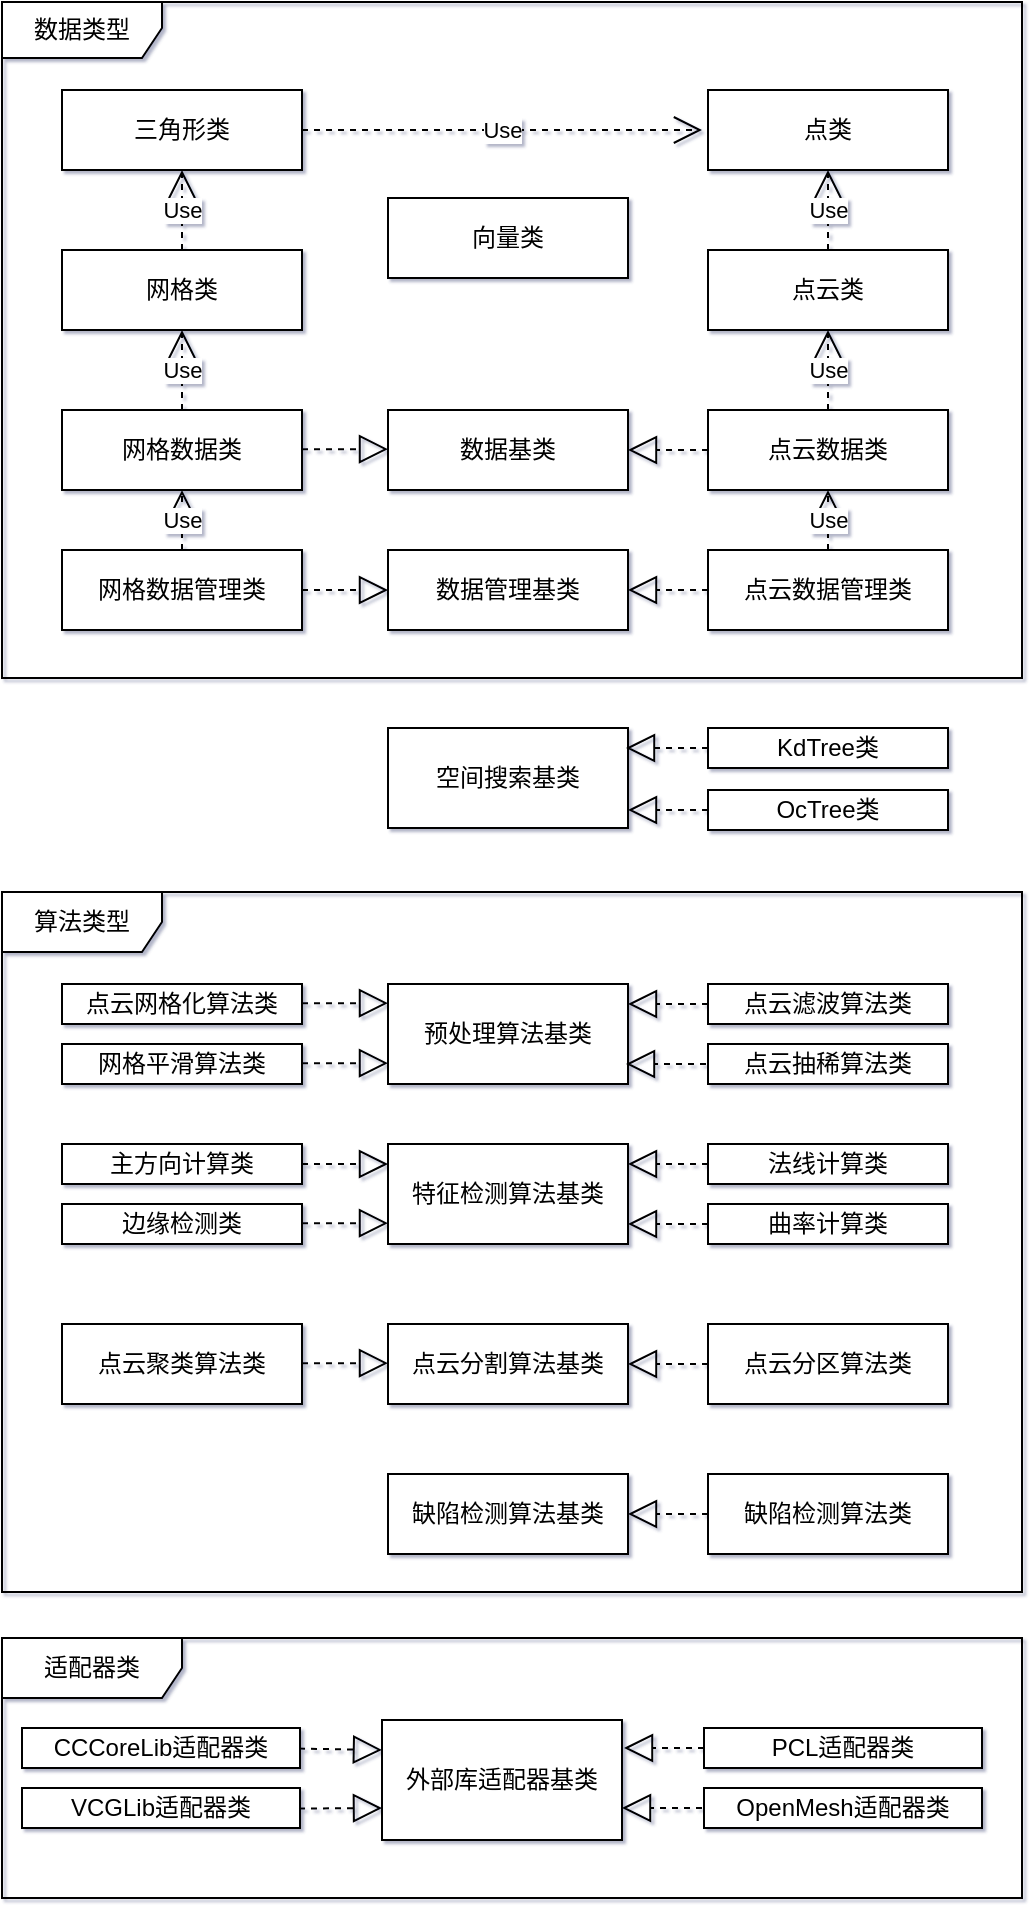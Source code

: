 <mxfile version="26.0.7">
  <diagram name="第 1 页" id="uARH736vWw_qrWtCbUs6">
    <mxGraphModel dx="880" dy="443" grid="1" gridSize="10" guides="1" tooltips="1" connect="1" arrows="1" fold="1" page="1" pageScale="1" pageWidth="1654" pageHeight="2336" math="0" shadow="1">
      <root>
        <mxCell id="0" />
        <mxCell id="1" parent="0" />
        <mxCell id="TkaoiMYruR-OZeZLr6xF-1" value="点类" style="rounded=0;whiteSpace=wrap;html=1;" parent="1" vertex="1">
          <mxGeometry x="523" y="86" width="120" height="40" as="geometry" />
        </mxCell>
        <mxCell id="TkaoiMYruR-OZeZLr6xF-2" value="点云类" style="rounded=0;whiteSpace=wrap;html=1;" parent="1" vertex="1">
          <mxGeometry x="523" y="166" width="120" height="40" as="geometry" />
        </mxCell>
        <mxCell id="TkaoiMYruR-OZeZLr6xF-3" value="点云数据管理类" style="rounded=0;whiteSpace=wrap;html=1;" parent="1" vertex="1">
          <mxGeometry x="523" y="316" width="120" height="40" as="geometry" />
        </mxCell>
        <mxCell id="TkaoiMYruR-OZeZLr6xF-5" value="网格类" style="rounded=0;whiteSpace=wrap;html=1;" parent="1" vertex="1">
          <mxGeometry x="200" y="166" width="120" height="40" as="geometry" />
        </mxCell>
        <mxCell id="TkaoiMYruR-OZeZLr6xF-4" value="三角形类" style="rounded=0;whiteSpace=wrap;html=1;" parent="1" vertex="1">
          <mxGeometry x="200" y="86" width="120" height="40" as="geometry" />
        </mxCell>
        <mxCell id="TkaoiMYruR-OZeZLr6xF-6" value="网格数据管理类" style="rounded=0;whiteSpace=wrap;html=1;" parent="1" vertex="1">
          <mxGeometry x="200" y="316" width="120" height="40" as="geometry" />
        </mxCell>
        <mxCell id="TkaoiMYruR-OZeZLr6xF-7" value="数据管理基类" style="rounded=0;whiteSpace=wrap;html=1;" parent="1" vertex="1">
          <mxGeometry x="363" y="316" width="120" height="40" as="geometry" />
        </mxCell>
        <mxCell id="TkaoiMYruR-OZeZLr6xF-8" value="KdTree类" style="rounded=0;whiteSpace=wrap;html=1;" parent="1" vertex="1">
          <mxGeometry x="523" y="405" width="120" height="20" as="geometry" />
        </mxCell>
        <mxCell id="TkaoiMYruR-OZeZLr6xF-9" value="OcTree类" style="rounded=0;whiteSpace=wrap;html=1;" parent="1" vertex="1">
          <mxGeometry x="523" y="436" width="120" height="20" as="geometry" />
        </mxCell>
        <mxCell id="TkaoiMYruR-OZeZLr6xF-10" value="空间搜索基类" style="rounded=0;whiteSpace=wrap;html=1;" parent="1" vertex="1">
          <mxGeometry x="363" y="405" width="120" height="50" as="geometry" />
        </mxCell>
        <mxCell id="TkaoiMYruR-OZeZLr6xF-11" value="点云数据类" style="rounded=0;whiteSpace=wrap;html=1;" parent="1" vertex="1">
          <mxGeometry x="523" y="246" width="120" height="40" as="geometry" />
        </mxCell>
        <mxCell id="TkaoiMYruR-OZeZLr6xF-12" value="网格数据类" style="rounded=0;whiteSpace=wrap;html=1;" parent="1" vertex="1">
          <mxGeometry x="200" y="246" width="120" height="40" as="geometry" />
        </mxCell>
        <mxCell id="TkaoiMYruR-OZeZLr6xF-13" value="数据基类" style="rounded=0;whiteSpace=wrap;html=1;" parent="1" vertex="1">
          <mxGeometry x="363" y="246" width="120" height="40" as="geometry" />
        </mxCell>
        <mxCell id="TkaoiMYruR-OZeZLr6xF-16" value="预处理算法基类" style="rounded=0;whiteSpace=wrap;html=1;" parent="1" vertex="1">
          <mxGeometry x="363" y="533" width="120" height="50" as="geometry" />
        </mxCell>
        <mxCell id="TkaoiMYruR-OZeZLr6xF-17" value="点云滤波算法类" style="rounded=0;whiteSpace=wrap;html=1;" parent="1" vertex="1">
          <mxGeometry x="523" y="533" width="120" height="20" as="geometry" />
        </mxCell>
        <mxCell id="TkaoiMYruR-OZeZLr6xF-18" value="点云抽稀算法类" style="rounded=0;whiteSpace=wrap;html=1;" parent="1" vertex="1">
          <mxGeometry x="523" y="563" width="120" height="20" as="geometry" />
        </mxCell>
        <mxCell id="TkaoiMYruR-OZeZLr6xF-19" value="点云网格化算法类" style="rounded=0;whiteSpace=wrap;html=1;" parent="1" vertex="1">
          <mxGeometry x="200" y="533" width="120" height="20" as="geometry" />
        </mxCell>
        <mxCell id="TkaoiMYruR-OZeZLr6xF-20" value="网格平滑算法类" style="rounded=0;whiteSpace=wrap;html=1;" parent="1" vertex="1">
          <mxGeometry x="200" y="563" width="120" height="20" as="geometry" />
        </mxCell>
        <mxCell id="TkaoiMYruR-OZeZLr6xF-21" value="特征检测算法基类" style="rounded=0;whiteSpace=wrap;html=1;" parent="1" vertex="1">
          <mxGeometry x="363" y="613" width="120" height="50" as="geometry" />
        </mxCell>
        <mxCell id="TkaoiMYruR-OZeZLr6xF-27" value="向量类" style="rounded=0;whiteSpace=wrap;html=1;" parent="1" vertex="1">
          <mxGeometry x="363" y="140" width="120" height="40" as="geometry" />
        </mxCell>
        <mxCell id="TkaoiMYruR-OZeZLr6xF-28" value="法线计算类" style="rounded=0;whiteSpace=wrap;html=1;" parent="1" vertex="1">
          <mxGeometry x="523" y="613" width="120" height="20" as="geometry" />
        </mxCell>
        <mxCell id="TkaoiMYruR-OZeZLr6xF-29" value="曲率计算类" style="rounded=0;whiteSpace=wrap;html=1;" parent="1" vertex="1">
          <mxGeometry x="523" y="643" width="120" height="20" as="geometry" />
        </mxCell>
        <mxCell id="TkaoiMYruR-OZeZLr6xF-30" value="边缘检测类" style="rounded=0;whiteSpace=wrap;html=1;" parent="1" vertex="1">
          <mxGeometry x="200" y="643" width="120" height="20" as="geometry" />
        </mxCell>
        <mxCell id="TkaoiMYruR-OZeZLr6xF-31" value="主方向计算类" style="rounded=0;whiteSpace=wrap;html=1;" parent="1" vertex="1">
          <mxGeometry x="200" y="613" width="120" height="20" as="geometry" />
        </mxCell>
        <mxCell id="TkaoiMYruR-OZeZLr6xF-32" value="点云分割算法基类" style="rounded=0;whiteSpace=wrap;html=1;" parent="1" vertex="1">
          <mxGeometry x="363" y="703" width="120" height="40" as="geometry" />
        </mxCell>
        <mxCell id="TkaoiMYruR-OZeZLr6xF-33" value="点云分区算法类" style="rounded=0;whiteSpace=wrap;html=1;" parent="1" vertex="1">
          <mxGeometry x="523" y="703" width="120" height="40" as="geometry" />
        </mxCell>
        <mxCell id="TkaoiMYruR-OZeZLr6xF-34" value="点云聚类算法类" style="rounded=0;whiteSpace=wrap;html=1;" parent="1" vertex="1">
          <mxGeometry x="200" y="703" width="120" height="40" as="geometry" />
        </mxCell>
        <mxCell id="TkaoiMYruR-OZeZLr6xF-35" value="缺陷检测算法基类" style="rounded=0;whiteSpace=wrap;html=1;" parent="1" vertex="1">
          <mxGeometry x="363" y="778" width="120" height="40" as="geometry" />
        </mxCell>
        <mxCell id="TkaoiMYruR-OZeZLr6xF-36" value="缺陷检测算法类" style="rounded=0;whiteSpace=wrap;html=1;" parent="1" vertex="1">
          <mxGeometry x="523" y="778" width="120" height="40" as="geometry" />
        </mxCell>
        <mxCell id="TkaoiMYruR-OZeZLr6xF-39" value="Use" style="endArrow=open;endSize=12;dashed=1;html=1;rounded=0;entryX=0.5;entryY=1;entryDx=0;entryDy=0;exitX=0.5;exitY=0;exitDx=0;exitDy=0;" parent="1" source="TkaoiMYruR-OZeZLr6xF-2" target="TkaoiMYruR-OZeZLr6xF-1" edge="1">
          <mxGeometry width="160" relative="1" as="geometry">
            <mxPoint x="633" y="206" as="sourcePoint" />
            <mxPoint x="793" y="206" as="targetPoint" />
          </mxGeometry>
        </mxCell>
        <mxCell id="TkaoiMYruR-OZeZLr6xF-40" value="Use" style="endArrow=open;endSize=12;dashed=1;html=1;rounded=0;entryX=0.5;entryY=1;entryDx=0;entryDy=0;exitX=0.5;exitY=0;exitDx=0;exitDy=0;" parent="1" source="TkaoiMYruR-OZeZLr6xF-5" target="TkaoiMYruR-OZeZLr6xF-4" edge="1">
          <mxGeometry width="160" relative="1" as="geometry">
            <mxPoint x="110" y="176" as="sourcePoint" />
            <mxPoint x="110" y="136" as="targetPoint" />
          </mxGeometry>
        </mxCell>
        <mxCell id="TkaoiMYruR-OZeZLr6xF-42" value="Use" style="endArrow=open;endSize=12;dashed=1;html=1;rounded=0;" parent="1" edge="1">
          <mxGeometry width="160" relative="1" as="geometry">
            <mxPoint x="320" y="106" as="sourcePoint" />
            <mxPoint x="520" y="106" as="targetPoint" />
          </mxGeometry>
        </mxCell>
        <mxCell id="TkaoiMYruR-OZeZLr6xF-43" value="Use" style="endArrow=open;endSize=12;dashed=1;html=1;rounded=0;exitX=0.5;exitY=0;exitDx=0;exitDy=0;" parent="1" source="TkaoiMYruR-OZeZLr6xF-11" edge="1">
          <mxGeometry width="160" relative="1" as="geometry">
            <mxPoint x="593" y="176" as="sourcePoint" />
            <mxPoint x="583" y="206" as="targetPoint" />
          </mxGeometry>
        </mxCell>
        <mxCell id="TkaoiMYruR-OZeZLr6xF-44" value="Use" style="endArrow=open;endSize=12;dashed=1;html=1;rounded=0;exitX=0.5;exitY=0;exitDx=0;exitDy=0;entryX=0.5;entryY=1;entryDx=0;entryDy=0;" parent="1" source="TkaoiMYruR-OZeZLr6xF-12" target="TkaoiMYruR-OZeZLr6xF-5" edge="1">
          <mxGeometry width="160" relative="1" as="geometry">
            <mxPoint x="110" y="256" as="sourcePoint" />
            <mxPoint x="110" y="216" as="targetPoint" />
          </mxGeometry>
        </mxCell>
        <mxCell id="TkaoiMYruR-OZeZLr6xF-45" value="" style="endArrow=block;dashed=1;endFill=0;endSize=12;html=1;rounded=0;exitX=0;exitY=0.5;exitDx=0;exitDy=0;entryX=1;entryY=0.5;entryDx=0;entryDy=0;" parent="1" source="TkaoiMYruR-OZeZLr6xF-11" target="TkaoiMYruR-OZeZLr6xF-13" edge="1">
          <mxGeometry width="160" relative="1" as="geometry">
            <mxPoint x="633" y="306" as="sourcePoint" />
            <mxPoint x="793" y="306" as="targetPoint" />
          </mxGeometry>
        </mxCell>
        <mxCell id="TkaoiMYruR-OZeZLr6xF-46" value="Use" style="endArrow=open;endSize=12;dashed=1;html=1;rounded=0;exitX=0.5;exitY=0;exitDx=0;exitDy=0;" parent="1" source="TkaoiMYruR-OZeZLr6xF-3" edge="1">
          <mxGeometry width="160" relative="1" as="geometry">
            <mxPoint x="593" y="246" as="sourcePoint" />
            <mxPoint x="583" y="286" as="targetPoint" />
          </mxGeometry>
        </mxCell>
        <mxCell id="TkaoiMYruR-OZeZLr6xF-47" value="Use" style="endArrow=open;endSize=12;dashed=1;html=1;rounded=0;entryX=0.5;entryY=1;entryDx=0;entryDy=0;exitX=0.5;exitY=0;exitDx=0;exitDy=0;" parent="1" source="TkaoiMYruR-OZeZLr6xF-6" target="TkaoiMYruR-OZeZLr6xF-12" edge="1">
          <mxGeometry width="160" relative="1" as="geometry">
            <mxPoint x="260" y="306" as="sourcePoint" />
            <mxPoint x="270" y="206" as="targetPoint" />
          </mxGeometry>
        </mxCell>
        <mxCell id="TkaoiMYruR-OZeZLr6xF-48" value="" style="endArrow=block;dashed=1;endFill=0;endSize=12;html=1;rounded=0;exitX=0;exitY=0.5;exitDx=0;exitDy=0;entryX=1;entryY=0.5;entryDx=0;entryDy=0;" parent="1" source="TkaoiMYruR-OZeZLr6xF-3" target="TkaoiMYruR-OZeZLr6xF-7" edge="1">
          <mxGeometry width="160" relative="1" as="geometry">
            <mxPoint x="533" y="266" as="sourcePoint" />
            <mxPoint x="493" y="266" as="targetPoint" />
          </mxGeometry>
        </mxCell>
        <mxCell id="TkaoiMYruR-OZeZLr6xF-53" value="" style="endArrow=block;dashed=1;endFill=0;endSize=12;html=1;rounded=0;exitX=0;exitY=0.5;exitDx=0;exitDy=0;" parent="1" source="TkaoiMYruR-OZeZLr6xF-8" edge="1">
          <mxGeometry width="160" relative="1" as="geometry">
            <mxPoint x="533" y="355" as="sourcePoint" />
            <mxPoint x="482" y="415" as="targetPoint" />
          </mxGeometry>
        </mxCell>
        <mxCell id="TkaoiMYruR-OZeZLr6xF-54" value="" style="endArrow=block;dashed=1;endFill=0;endSize=12;html=1;rounded=0;exitX=0;exitY=0.5;exitDx=0;exitDy=0;" parent="1" source="TkaoiMYruR-OZeZLr6xF-17" edge="1">
          <mxGeometry width="160" relative="1" as="geometry">
            <mxPoint x="533" y="483" as="sourcePoint" />
            <mxPoint x="483" y="543" as="targetPoint" />
          </mxGeometry>
        </mxCell>
        <mxCell id="TkaoiMYruR-OZeZLr6xF-55" value="" style="endArrow=block;dashed=1;endFill=0;endSize=12;html=1;rounded=0;exitX=0;exitY=0.5;exitDx=0;exitDy=0;" parent="1" source="TkaoiMYruR-OZeZLr6xF-28" edge="1">
          <mxGeometry width="160" relative="1" as="geometry">
            <mxPoint x="533" y="563" as="sourcePoint" />
            <mxPoint x="483" y="623" as="targetPoint" />
          </mxGeometry>
        </mxCell>
        <mxCell id="TkaoiMYruR-OZeZLr6xF-56" value="" style="endArrow=block;dashed=1;endFill=0;endSize=12;html=1;rounded=0;exitX=0;exitY=0.5;exitDx=0;exitDy=0;entryX=1;entryY=0.5;entryDx=0;entryDy=0;" parent="1" source="TkaoiMYruR-OZeZLr6xF-33" target="TkaoiMYruR-OZeZLr6xF-32" edge="1">
          <mxGeometry width="160" relative="1" as="geometry">
            <mxPoint x="533" y="658" as="sourcePoint" />
            <mxPoint x="493" y="658" as="targetPoint" />
          </mxGeometry>
        </mxCell>
        <mxCell id="TkaoiMYruR-OZeZLr6xF-57" value="" style="endArrow=block;dashed=1;endFill=0;endSize=12;html=1;rounded=0;exitX=0;exitY=0.5;exitDx=0;exitDy=0;entryX=1;entryY=0.5;entryDx=0;entryDy=0;" parent="1" source="TkaoiMYruR-OZeZLr6xF-36" target="TkaoiMYruR-OZeZLr6xF-35" edge="1">
          <mxGeometry width="160" relative="1" as="geometry">
            <mxPoint x="533" y="733" as="sourcePoint" />
            <mxPoint x="493" y="733" as="targetPoint" />
          </mxGeometry>
        </mxCell>
        <mxCell id="TkaoiMYruR-OZeZLr6xF-60" value="" style="endArrow=block;dashed=1;endFill=0;endSize=12;html=1;rounded=0;exitX=0;exitY=0.5;exitDx=0;exitDy=0;" parent="1" source="TkaoiMYruR-OZeZLr6xF-9" edge="1">
          <mxGeometry width="160" relative="1" as="geometry">
            <mxPoint x="533" y="426" as="sourcePoint" />
            <mxPoint x="483" y="446" as="targetPoint" />
          </mxGeometry>
        </mxCell>
        <mxCell id="TkaoiMYruR-OZeZLr6xF-61" value="" style="endArrow=block;dashed=1;endFill=0;endSize=12;html=1;rounded=0;exitX=0;exitY=0.5;exitDx=0;exitDy=0;" parent="1" source="TkaoiMYruR-OZeZLr6xF-29" edge="1">
          <mxGeometry width="160" relative="1" as="geometry">
            <mxPoint x="533" y="633" as="sourcePoint" />
            <mxPoint x="483" y="653" as="targetPoint" />
          </mxGeometry>
        </mxCell>
        <mxCell id="TkaoiMYruR-OZeZLr6xF-62" value="" style="endArrow=block;dashed=1;endFill=0;endSize=12;html=1;rounded=0;" parent="1" edge="1">
          <mxGeometry width="160" relative="1" as="geometry">
            <mxPoint x="522" y="573" as="sourcePoint" />
            <mxPoint x="482" y="573" as="targetPoint" />
          </mxGeometry>
        </mxCell>
        <mxCell id="TkaoiMYruR-OZeZLr6xF-65" value="" style="endArrow=block;dashed=1;endFill=0;endSize=12;html=1;rounded=0;exitX=1;exitY=0.5;exitDx=0;exitDy=0;" parent="1" source="TkaoiMYruR-OZeZLr6xF-31" edge="1">
          <mxGeometry width="160" relative="1" as="geometry">
            <mxPoint x="500" y="603" as="sourcePoint" />
            <mxPoint x="363" y="623" as="targetPoint" />
          </mxGeometry>
        </mxCell>
        <mxCell id="TkaoiMYruR-OZeZLr6xF-67" value="" style="endArrow=block;dashed=1;endFill=0;endSize=12;html=1;rounded=0;exitX=1;exitY=0.5;exitDx=0;exitDy=0;" parent="1" edge="1">
          <mxGeometry width="160" relative="1" as="geometry">
            <mxPoint x="320" y="722.58" as="sourcePoint" />
            <mxPoint x="363" y="722.58" as="targetPoint" />
          </mxGeometry>
        </mxCell>
        <mxCell id="TkaoiMYruR-OZeZLr6xF-68" value="" style="endArrow=block;dashed=1;endFill=0;endSize=12;html=1;rounded=0;exitX=1;exitY=0.5;exitDx=0;exitDy=0;" parent="1" edge="1">
          <mxGeometry width="160" relative="1" as="geometry">
            <mxPoint x="320" y="652.58" as="sourcePoint" />
            <mxPoint x="363" y="652.58" as="targetPoint" />
          </mxGeometry>
        </mxCell>
        <mxCell id="TkaoiMYruR-OZeZLr6xF-69" value="" style="endArrow=block;dashed=1;endFill=0;endSize=12;html=1;rounded=0;exitX=1;exitY=0.5;exitDx=0;exitDy=0;" parent="1" edge="1">
          <mxGeometry width="160" relative="1" as="geometry">
            <mxPoint x="320" y="572.58" as="sourcePoint" />
            <mxPoint x="363" y="572.58" as="targetPoint" />
          </mxGeometry>
        </mxCell>
        <mxCell id="TkaoiMYruR-OZeZLr6xF-70" value="" style="endArrow=block;dashed=1;endFill=0;endSize=12;html=1;rounded=0;exitX=1;exitY=0.5;exitDx=0;exitDy=0;" parent="1" edge="1">
          <mxGeometry width="160" relative="1" as="geometry">
            <mxPoint x="320" y="542.58" as="sourcePoint" />
            <mxPoint x="363" y="542.58" as="targetPoint" />
          </mxGeometry>
        </mxCell>
        <mxCell id="TkaoiMYruR-OZeZLr6xF-74" value="数据类型" style="shape=umlFrame;whiteSpace=wrap;html=1;pointerEvents=0;width=80;height=28;" parent="1" vertex="1">
          <mxGeometry x="170" y="42" width="510" height="338" as="geometry" />
        </mxCell>
        <mxCell id="TkaoiMYruR-OZeZLr6xF-76" value="算法类型" style="shape=umlFrame;whiteSpace=wrap;html=1;pointerEvents=0;width=80;height=30;" parent="1" vertex="1">
          <mxGeometry x="170" y="487" width="510" height="350" as="geometry" />
        </mxCell>
        <mxCell id="TkaoiMYruR-OZeZLr6xF-77" value="外部库适配器基类" style="rounded=0;whiteSpace=wrap;html=1;" parent="1" vertex="1">
          <mxGeometry x="360" y="901" width="120" height="60" as="geometry" />
        </mxCell>
        <mxCell id="TkaoiMYruR-OZeZLr6xF-78" value="PCL适配器类" style="rounded=0;whiteSpace=wrap;html=1;" parent="1" vertex="1">
          <mxGeometry x="521" y="905" width="139" height="20" as="geometry" />
        </mxCell>
        <mxCell id="TkaoiMYruR-OZeZLr6xF-79" value="OpenMesh适配器类" style="rounded=0;whiteSpace=wrap;html=1;" parent="1" vertex="1">
          <mxGeometry x="521" y="935" width="139" height="20" as="geometry" />
        </mxCell>
        <mxCell id="TkaoiMYruR-OZeZLr6xF-80" value="" style="endArrow=block;dashed=1;endFill=0;endSize=12;html=1;rounded=0;exitX=0;exitY=0.5;exitDx=0;exitDy=0;" parent="1" source="TkaoiMYruR-OZeZLr6xF-78" edge="1">
          <mxGeometry width="160" relative="1" as="geometry">
            <mxPoint x="531" y="855" as="sourcePoint" />
            <mxPoint x="481" y="915" as="targetPoint" />
          </mxGeometry>
        </mxCell>
        <mxCell id="TkaoiMYruR-OZeZLr6xF-81" value="" style="endArrow=block;dashed=1;endFill=0;endSize=12;html=1;rounded=0;" parent="1" edge="1">
          <mxGeometry width="160" relative="1" as="geometry">
            <mxPoint x="520" y="945" as="sourcePoint" />
            <mxPoint x="480" y="945" as="targetPoint" />
          </mxGeometry>
        </mxCell>
        <mxCell id="TkaoiMYruR-OZeZLr6xF-82" value="CCCoreLib适配器类" style="rounded=0;whiteSpace=wrap;html=1;" parent="1" vertex="1">
          <mxGeometry x="180" y="905" width="139" height="20" as="geometry" />
        </mxCell>
        <mxCell id="TkaoiMYruR-OZeZLr6xF-83" value="VCGLib适配器类" style="rounded=0;whiteSpace=wrap;html=1;" parent="1" vertex="1">
          <mxGeometry x="180" y="935" width="139" height="20" as="geometry" />
        </mxCell>
        <mxCell id="TkaoiMYruR-OZeZLr6xF-84" value="" style="endArrow=block;dashed=1;endFill=0;endSize=12;html=1;rounded=0;exitX=1;exitY=0.5;exitDx=0;exitDy=0;" parent="1" edge="1">
          <mxGeometry width="160" relative="1" as="geometry">
            <mxPoint x="318.5" y="945.29" as="sourcePoint" />
            <mxPoint x="360" y="945" as="targetPoint" />
          </mxGeometry>
        </mxCell>
        <mxCell id="TkaoiMYruR-OZeZLr6xF-85" value="" style="endArrow=block;dashed=1;endFill=0;endSize=12;html=1;rounded=0;exitX=1;exitY=0.5;exitDx=0;exitDy=0;entryX=0;entryY=0.25;entryDx=0;entryDy=0;" parent="1" target="TkaoiMYruR-OZeZLr6xF-77" edge="1">
          <mxGeometry width="160" relative="1" as="geometry">
            <mxPoint x="318.5" y="915.29" as="sourcePoint" />
            <mxPoint x="361.5" y="915.29" as="targetPoint" />
          </mxGeometry>
        </mxCell>
        <mxCell id="TkaoiMYruR-OZeZLr6xF-86" value="适配器类" style="shape=umlFrame;whiteSpace=wrap;html=1;pointerEvents=0;width=90;height=30;" parent="1" vertex="1">
          <mxGeometry x="170" y="860" width="510" height="130" as="geometry" />
        </mxCell>
        <mxCell id="TkaoiMYruR-OZeZLr6xF-87" value="" style="endArrow=block;dashed=1;endFill=0;endSize=12;html=1;rounded=0;exitX=1;exitY=0.5;exitDx=0;exitDy=0;entryX=0;entryY=0.5;entryDx=0;entryDy=0;" parent="1" source="TkaoiMYruR-OZeZLr6xF-6" target="TkaoiMYruR-OZeZLr6xF-7" edge="1">
          <mxGeometry width="160" relative="1" as="geometry">
            <mxPoint x="330" y="552.58" as="sourcePoint" />
            <mxPoint x="373" y="552.58" as="targetPoint" />
          </mxGeometry>
        </mxCell>
        <mxCell id="TkaoiMYruR-OZeZLr6xF-88" value="" style="endArrow=block;dashed=1;endFill=0;endSize=12;html=1;rounded=0;exitX=1;exitY=0.5;exitDx=0;exitDy=0;entryX=0;entryY=0.5;entryDx=0;entryDy=0;" parent="1" edge="1">
          <mxGeometry width="160" relative="1" as="geometry">
            <mxPoint x="320" y="265.58" as="sourcePoint" />
            <mxPoint x="363" y="265.58" as="targetPoint" />
          </mxGeometry>
        </mxCell>
      </root>
    </mxGraphModel>
  </diagram>
</mxfile>

